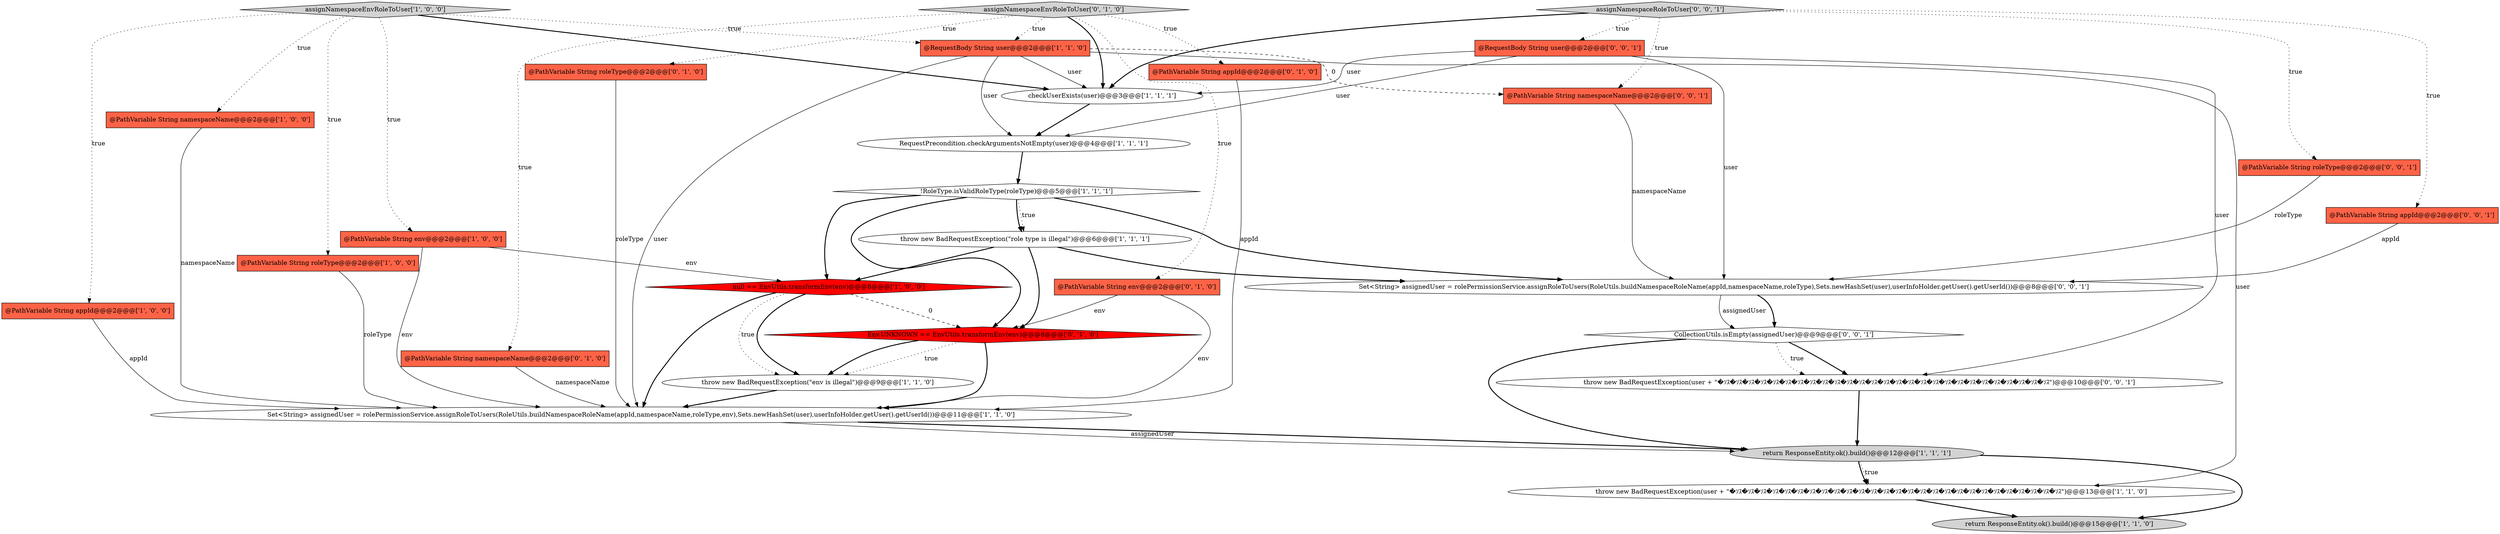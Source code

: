digraph {
24 [style = filled, label = "throw new BadRequestException(user + \"�ｿｽ�ｿｽ�ｿｽ�ｿｽ�ｿｽ�ｿｽ�ｿｽ�ｿｽ�ｿｽ�ｿｽ�ｿｽ�ｿｽ�ｿｽ�ｿｽ�ｿｽ�ｿｽ�ｿｽ�ｿｽ�ｿｽ�ｿｽ�ｿｽ�ｿｽ�ｿｽ�ｿｽ�ｿｽ�ｿｽ�ｿｽ\")@@@10@@@['0', '0', '1']", fillcolor = white, shape = ellipse image = "AAA0AAABBB3BBB"];
14 [style = filled, label = "return ResponseEntity.ok().build()@@@12@@@['1', '1', '1']", fillcolor = lightgray, shape = ellipse image = "AAA0AAABBB1BBB"];
16 [style = filled, label = "@PathVariable String appId@@@2@@@['0', '1', '0']", fillcolor = tomato, shape = box image = "AAA0AAABBB2BBB"];
10 [style = filled, label = "@PathVariable String env@@@2@@@['1', '0', '0']", fillcolor = tomato, shape = box image = "AAA0AAABBB1BBB"];
4 [style = filled, label = "Set<String> assignedUser = rolePermissionService.assignRoleToUsers(RoleUtils.buildNamespaceRoleName(appId,namespaceName,roleType,env),Sets.newHashSet(user),userInfoHolder.getUser().getUserId())@@@11@@@['1', '1', '0']", fillcolor = white, shape = ellipse image = "AAA0AAABBB1BBB"];
17 [style = filled, label = "@PathVariable String env@@@2@@@['0', '1', '0']", fillcolor = tomato, shape = box image = "AAA0AAABBB2BBB"];
0 [style = filled, label = "@PathVariable String namespaceName@@@2@@@['1', '0', '0']", fillcolor = tomato, shape = box image = "AAA0AAABBB1BBB"];
18 [style = filled, label = "@PathVariable String namespaceName@@@2@@@['0', '1', '0']", fillcolor = tomato, shape = box image = "AAA0AAABBB2BBB"];
23 [style = filled, label = "assignNamespaceRoleToUser['0', '0', '1']", fillcolor = lightgray, shape = diamond image = "AAA0AAABBB3BBB"];
11 [style = filled, label = "!RoleType.isValidRoleType(roleType)@@@5@@@['1', '1', '1']", fillcolor = white, shape = diamond image = "AAA0AAABBB1BBB"];
7 [style = filled, label = "assignNamespaceEnvRoleToUser['1', '0', '0']", fillcolor = lightgray, shape = diamond image = "AAA0AAABBB1BBB"];
15 [style = filled, label = "throw new BadRequestException(\"env is illegal\")@@@9@@@['1', '1', '0']", fillcolor = white, shape = ellipse image = "AAA0AAABBB1BBB"];
26 [style = filled, label = "CollectionUtils.isEmpty(assignedUser)@@@9@@@['0', '0', '1']", fillcolor = white, shape = diamond image = "AAA0AAABBB3BBB"];
3 [style = filled, label = "checkUserExists(user)@@@3@@@['1', '1', '1']", fillcolor = white, shape = ellipse image = "AAA0AAABBB1BBB"];
9 [style = filled, label = "@PathVariable String roleType@@@2@@@['1', '0', '0']", fillcolor = tomato, shape = box image = "AAA0AAABBB1BBB"];
25 [style = filled, label = "@RequestBody String user@@@2@@@['0', '0', '1']", fillcolor = tomato, shape = box image = "AAA0AAABBB3BBB"];
8 [style = filled, label = "null == EnvUtils.transformEnv(env)@@@8@@@['1', '0', '0']", fillcolor = red, shape = diamond image = "AAA1AAABBB1BBB"];
5 [style = filled, label = "throw new BadRequestException(user + \"�ｿｽ�ｿｽ�ｿｽ�ｿｽ�ｿｽ�ｿｽ�ｿｽ�ｿｽ�ｿｽ�ｿｽ�ｿｽ�ｿｽ�ｿｽ�ｿｽ�ｿｽ�ｿｽ�ｿｽ�ｿｽ�ｿｽ�ｿｽ�ｿｽ�ｿｽ�ｿｽ�ｿｽ�ｿｽ�ｿｽ�ｿｽ\")@@@13@@@['1', '1', '0']", fillcolor = white, shape = ellipse image = "AAA0AAABBB1BBB"];
29 [style = filled, label = "@PathVariable String namespaceName@@@2@@@['0', '0', '1']", fillcolor = tomato, shape = box image = "AAA0AAABBB3BBB"];
20 [style = filled, label = "assignNamespaceEnvRoleToUser['0', '1', '0']", fillcolor = lightgray, shape = diamond image = "AAA0AAABBB2BBB"];
22 [style = filled, label = "Set<String> assignedUser = rolePermissionService.assignRoleToUsers(RoleUtils.buildNamespaceRoleName(appId,namespaceName,roleType),Sets.newHashSet(user),userInfoHolder.getUser().getUserId())@@@8@@@['0', '0', '1']", fillcolor = white, shape = ellipse image = "AAA0AAABBB3BBB"];
27 [style = filled, label = "@PathVariable String roleType@@@2@@@['0', '0', '1']", fillcolor = tomato, shape = box image = "AAA0AAABBB3BBB"];
2 [style = filled, label = "@PathVariable String appId@@@2@@@['1', '0', '0']", fillcolor = tomato, shape = box image = "AAA0AAABBB1BBB"];
6 [style = filled, label = "return ResponseEntity.ok().build()@@@15@@@['1', '1', '0']", fillcolor = lightgray, shape = ellipse image = "AAA0AAABBB1BBB"];
12 [style = filled, label = "@RequestBody String user@@@2@@@['1', '1', '0']", fillcolor = tomato, shape = box image = "AAA0AAABBB1BBB"];
21 [style = filled, label = "Env.UNKNOWN == EnvUtils.transformEnv(env)@@@8@@@['0', '1', '0']", fillcolor = red, shape = diamond image = "AAA1AAABBB2BBB"];
28 [style = filled, label = "@PathVariable String appId@@@2@@@['0', '0', '1']", fillcolor = tomato, shape = box image = "AAA0AAABBB3BBB"];
13 [style = filled, label = "throw new BadRequestException(\"role type is illegal\")@@@6@@@['1', '1', '1']", fillcolor = white, shape = ellipse image = "AAA0AAABBB1BBB"];
19 [style = filled, label = "@PathVariable String roleType@@@2@@@['0', '1', '0']", fillcolor = tomato, shape = box image = "AAA0AAABBB2BBB"];
1 [style = filled, label = "RequestPrecondition.checkArgumentsNotEmpty(user)@@@4@@@['1', '1', '1']", fillcolor = white, shape = ellipse image = "AAA0AAABBB1BBB"];
22->26 [style = bold, label=""];
7->2 [style = dotted, label="true"];
4->14 [style = bold, label=""];
7->10 [style = dotted, label="true"];
8->15 [style = bold, label=""];
3->1 [style = bold, label=""];
25->3 [style = solid, label="user"];
19->4 [style = solid, label="roleType"];
21->15 [style = dotted, label="true"];
10->8 [style = solid, label="env"];
20->17 [style = dotted, label="true"];
21->15 [style = bold, label=""];
23->28 [style = dotted, label="true"];
11->21 [style = bold, label=""];
16->4 [style = solid, label="appId"];
26->14 [style = bold, label=""];
25->24 [style = solid, label="user"];
8->15 [style = dotted, label="true"];
23->3 [style = bold, label=""];
20->3 [style = bold, label=""];
11->13 [style = dotted, label="true"];
7->9 [style = dotted, label="true"];
8->21 [style = dashed, label="0"];
7->0 [style = dotted, label="true"];
26->24 [style = bold, label=""];
12->4 [style = solid, label="user"];
12->1 [style = solid, label="user"];
29->22 [style = solid, label="namespaceName"];
4->14 [style = solid, label="assignedUser"];
28->22 [style = solid, label="appId"];
25->1 [style = solid, label="user"];
7->3 [style = bold, label=""];
0->4 [style = solid, label="namespaceName"];
1->11 [style = bold, label=""];
24->14 [style = bold, label=""];
7->12 [style = dotted, label="true"];
17->21 [style = solid, label="env"];
18->4 [style = solid, label="namespaceName"];
14->5 [style = dotted, label="true"];
5->6 [style = bold, label=""];
9->4 [style = solid, label="roleType"];
2->4 [style = solid, label="appId"];
12->3 [style = solid, label="user"];
25->22 [style = solid, label="user"];
12->5 [style = solid, label="user"];
11->13 [style = bold, label=""];
26->24 [style = dotted, label="true"];
15->4 [style = bold, label=""];
23->27 [style = dotted, label="true"];
12->29 [style = dashed, label="0"];
11->22 [style = bold, label=""];
20->18 [style = dotted, label="true"];
11->8 [style = bold, label=""];
27->22 [style = solid, label="roleType"];
22->26 [style = solid, label="assignedUser"];
20->19 [style = dotted, label="true"];
20->12 [style = dotted, label="true"];
21->4 [style = bold, label=""];
13->22 [style = bold, label=""];
10->4 [style = solid, label="env"];
8->4 [style = bold, label=""];
13->8 [style = bold, label=""];
23->29 [style = dotted, label="true"];
13->21 [style = bold, label=""];
23->25 [style = dotted, label="true"];
14->6 [style = bold, label=""];
17->4 [style = solid, label="env"];
20->16 [style = dotted, label="true"];
14->5 [style = bold, label=""];
}

